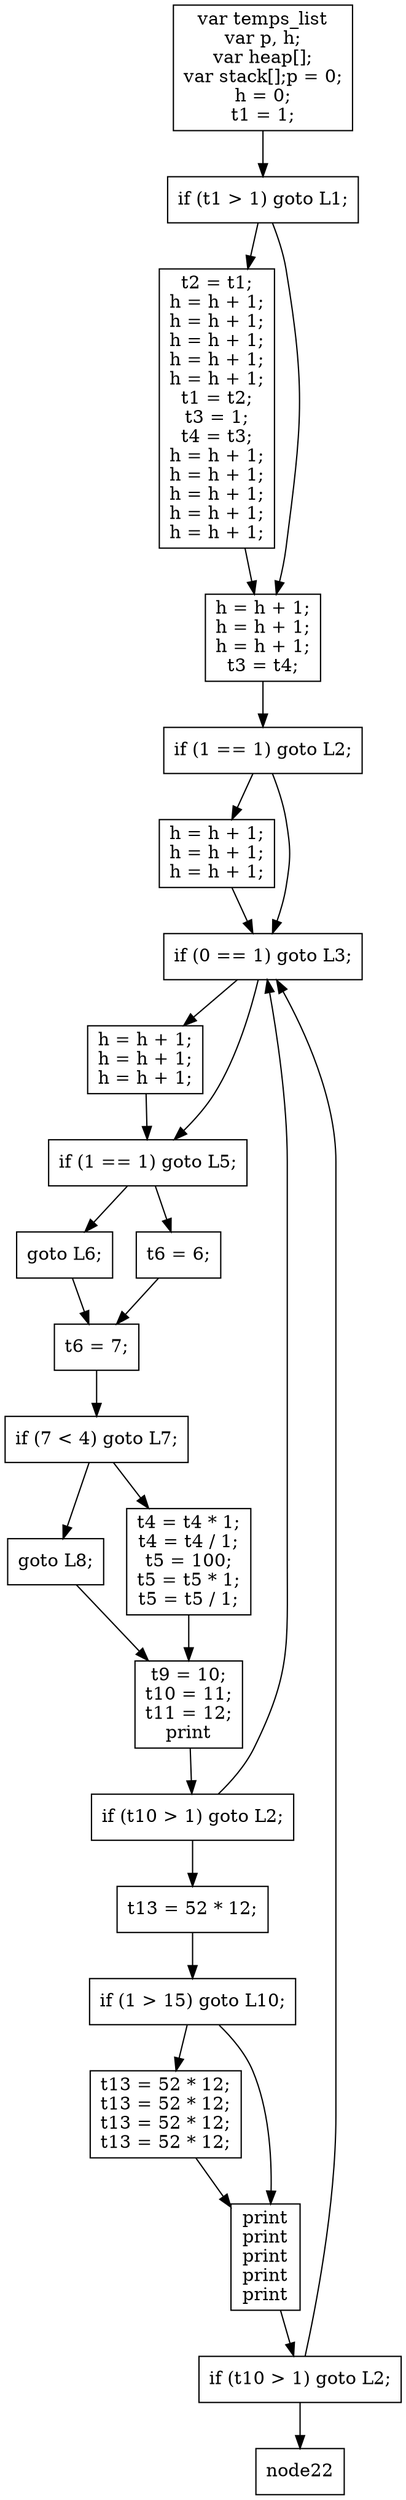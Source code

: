 digraph G {
 node[shape=box]
node0[label="var temps_list
var p, h;
var heap[];
var stack[];p = 0;
h = 0;
t1 = 1;
"]
node1[label="if (t1 > 1) goto L1;"]
node2[label="t2 = t1;
h = h + 1;
h = h + 1;
h = h + 1;
h = h + 1;
h = h + 1;
t1 = t2;
t3 = 1;
t4 = t3;
h = h + 1;
h = h + 1;
h = h + 1;
h = h + 1;
h = h + 1;
"]
L1[label="h = h + 1;
h = h + 1;
h = h + 1;
t3 = t4;
"]
node4[label="if (1 == 1) goto L2;"]
node5[label="h = h + 1;
h = h + 1;
h = h + 1;
"]
L2[label="if (0 == 1) goto L3;"]
node7[label="h = h + 1;
h = h + 1;
h = h + 1;
"]
L3[label="if (1 == 1) goto L5;"]
node9[label="goto L6;"]
L5[label="t6 = 6;
"]
L6[label="t6 = 7;
"]
node12[label="if (7 < 4) goto L7;"]
node13[label="goto L8;"]
L7[label="t4 = t4 * 1;
t4 = t4 / 1;
t5 = 100;
t5 = t5 * 1;
t5 = t5 / 1;
"]
L8[label="t9 = 10;
t10 = 11;
t11 = 12;
print
"]
node16[label="if (t10 > 1) goto L2;"]
node17[label="t13 = 52 * 12;
"]
L9[label="if (1 > 15) goto L10;"]
node19[label="t13 = 52 * 12;
t13 = 52 * 12;
t13 = 52 * 12;
t13 = 52 * 12;
"]
L10[label="print
print
print
print
print
"]
node21[label="if (t10 > 1) goto L2;"]
node0->node1
node1->L1
node1->node2
node2->L1
L1->node4
node4->L2
node4->node5
node5->L2
L2->L3
L2->node7
node7->L3
L3->L5
L3->node9
node9->L6
L5->L6
L6->node12
node12->L7
node12->node13
node13->L8
L7->L8
L8->node16
node16->L2
node16->node17
node17->L9
L9->L10
L9->node19
node19->L10
L10->node21
node21->L2
node21->node22
}